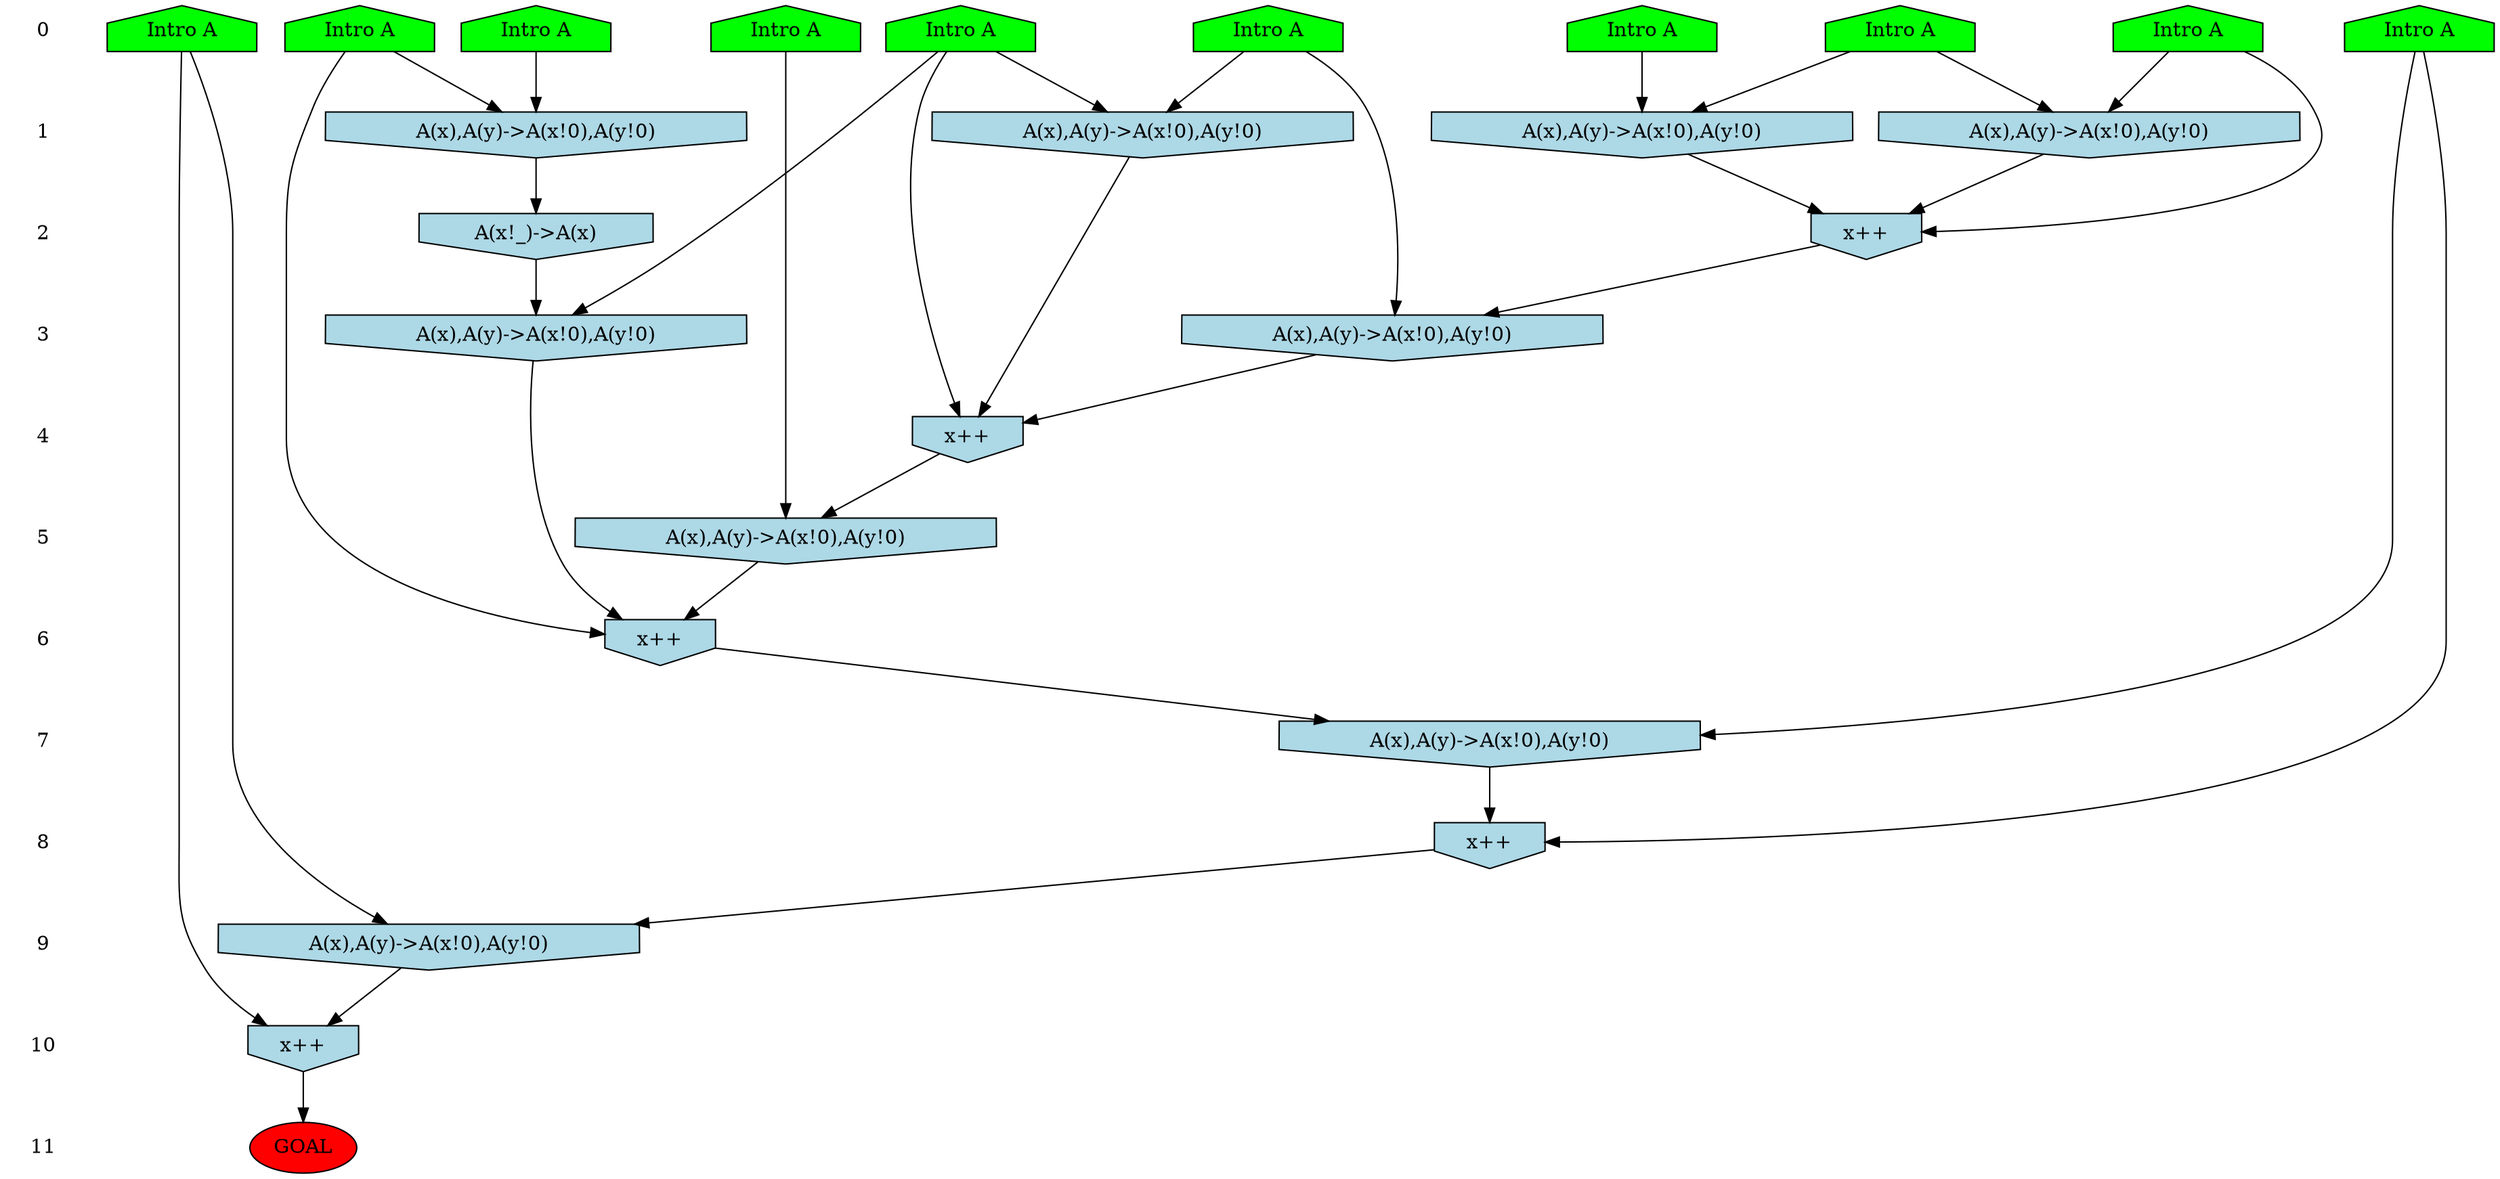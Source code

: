 /* Compression of 1 causal flows obtained in average at 2.375928E+00 t.u */
/* Compressed causal flows were: [698] */
digraph G{
 ranksep=.5 ; 
{ rank = same ; "0" [shape=plaintext] ; node_1 [label ="Intro A", shape=house, style=filled, fillcolor=green] ;
node_2 [label ="Intro A", shape=house, style=filled, fillcolor=green] ;
node_3 [label ="Intro A", shape=house, style=filled, fillcolor=green] ;
node_4 [label ="Intro A", shape=house, style=filled, fillcolor=green] ;
node_5 [label ="Intro A", shape=house, style=filled, fillcolor=green] ;
node_6 [label ="Intro A", shape=house, style=filled, fillcolor=green] ;
node_7 [label ="Intro A", shape=house, style=filled, fillcolor=green] ;
node_8 [label ="Intro A", shape=house, style=filled, fillcolor=green] ;
node_9 [label ="Intro A", shape=house, style=filled, fillcolor=green] ;
node_10 [label ="Intro A", shape=house, style=filled, fillcolor=green] ;
}
{ rank = same ; "1" [shape=plaintext] ; node_11 [label="A(x),A(y)->A(x!0),A(y!0)", shape=invhouse, style=filled, fillcolor = lightblue] ;
node_12 [label="A(x),A(y)->A(x!0),A(y!0)", shape=invhouse, style=filled, fillcolor = lightblue] ;
node_13 [label="A(x),A(y)->A(x!0),A(y!0)", shape=invhouse, style=filled, fillcolor = lightblue] ;
node_15 [label="A(x),A(y)->A(x!0),A(y!0)", shape=invhouse, style=filled, fillcolor = lightblue] ;
}
{ rank = same ; "2" [shape=plaintext] ; node_14 [label="A(x!_)->A(x)", shape=invhouse, style=filled, fillcolor = lightblue] ;
node_16 [label="x++", shape=invhouse, style=filled, fillcolor = lightblue] ;
}
{ rank = same ; "3" [shape=plaintext] ; node_17 [label="A(x),A(y)->A(x!0),A(y!0)", shape=invhouse, style=filled, fillcolor = lightblue] ;
node_19 [label="A(x),A(y)->A(x!0),A(y!0)", shape=invhouse, style=filled, fillcolor = lightblue] ;
}
{ rank = same ; "4" [shape=plaintext] ; node_18 [label="x++", shape=invhouse, style=filled, fillcolor = lightblue] ;
}
{ rank = same ; "5" [shape=plaintext] ; node_20 [label="A(x),A(y)->A(x!0),A(y!0)", shape=invhouse, style=filled, fillcolor = lightblue] ;
}
{ rank = same ; "6" [shape=plaintext] ; node_21 [label="x++", shape=invhouse, style=filled, fillcolor = lightblue] ;
}
{ rank = same ; "7" [shape=plaintext] ; node_22 [label="A(x),A(y)->A(x!0),A(y!0)", shape=invhouse, style=filled, fillcolor = lightblue] ;
}
{ rank = same ; "8" [shape=plaintext] ; node_23 [label="x++", shape=invhouse, style=filled, fillcolor = lightblue] ;
}
{ rank = same ; "9" [shape=plaintext] ; node_24 [label="A(x),A(y)->A(x!0),A(y!0)", shape=invhouse, style=filled, fillcolor = lightblue] ;
}
{ rank = same ; "10" [shape=plaintext] ; node_25 [label="x++", shape=invhouse, style=filled, fillcolor = lightblue] ;
}
{ rank = same ; "11" [shape=plaintext] ; node_26 [label ="GOAL", style=filled, fillcolor=red] ;
}
"0" -> "1" [style="invis"]; 
"1" -> "2" [style="invis"]; 
"2" -> "3" [style="invis"]; 
"3" -> "4" [style="invis"]; 
"4" -> "5" [style="invis"]; 
"5" -> "6" [style="invis"]; 
"6" -> "7" [style="invis"]; 
"7" -> "8" [style="invis"]; 
"8" -> "9" [style="invis"]; 
"9" -> "10" [style="invis"]; 
"10" -> "11" [style="invis"]; 
node_9 -> node_11
node_10 -> node_11
node_3 -> node_12
node_6 -> node_12
node_5 -> node_13
node_8 -> node_13
node_11 -> node_14
node_2 -> node_15
node_3 -> node_15
node_2 -> node_16
node_12 -> node_16
node_15 -> node_16
node_8 -> node_17
node_16 -> node_17
node_5 -> node_18
node_13 -> node_18
node_17 -> node_18
node_5 -> node_19
node_14 -> node_19
node_4 -> node_20
node_18 -> node_20
node_10 -> node_21
node_19 -> node_21
node_20 -> node_21
node_1 -> node_22
node_21 -> node_22
node_1 -> node_23
node_22 -> node_23
node_7 -> node_24
node_23 -> node_24
node_7 -> node_25
node_24 -> node_25
node_25 -> node_26
}
/*
 Dot generation time: 0.000772
*/